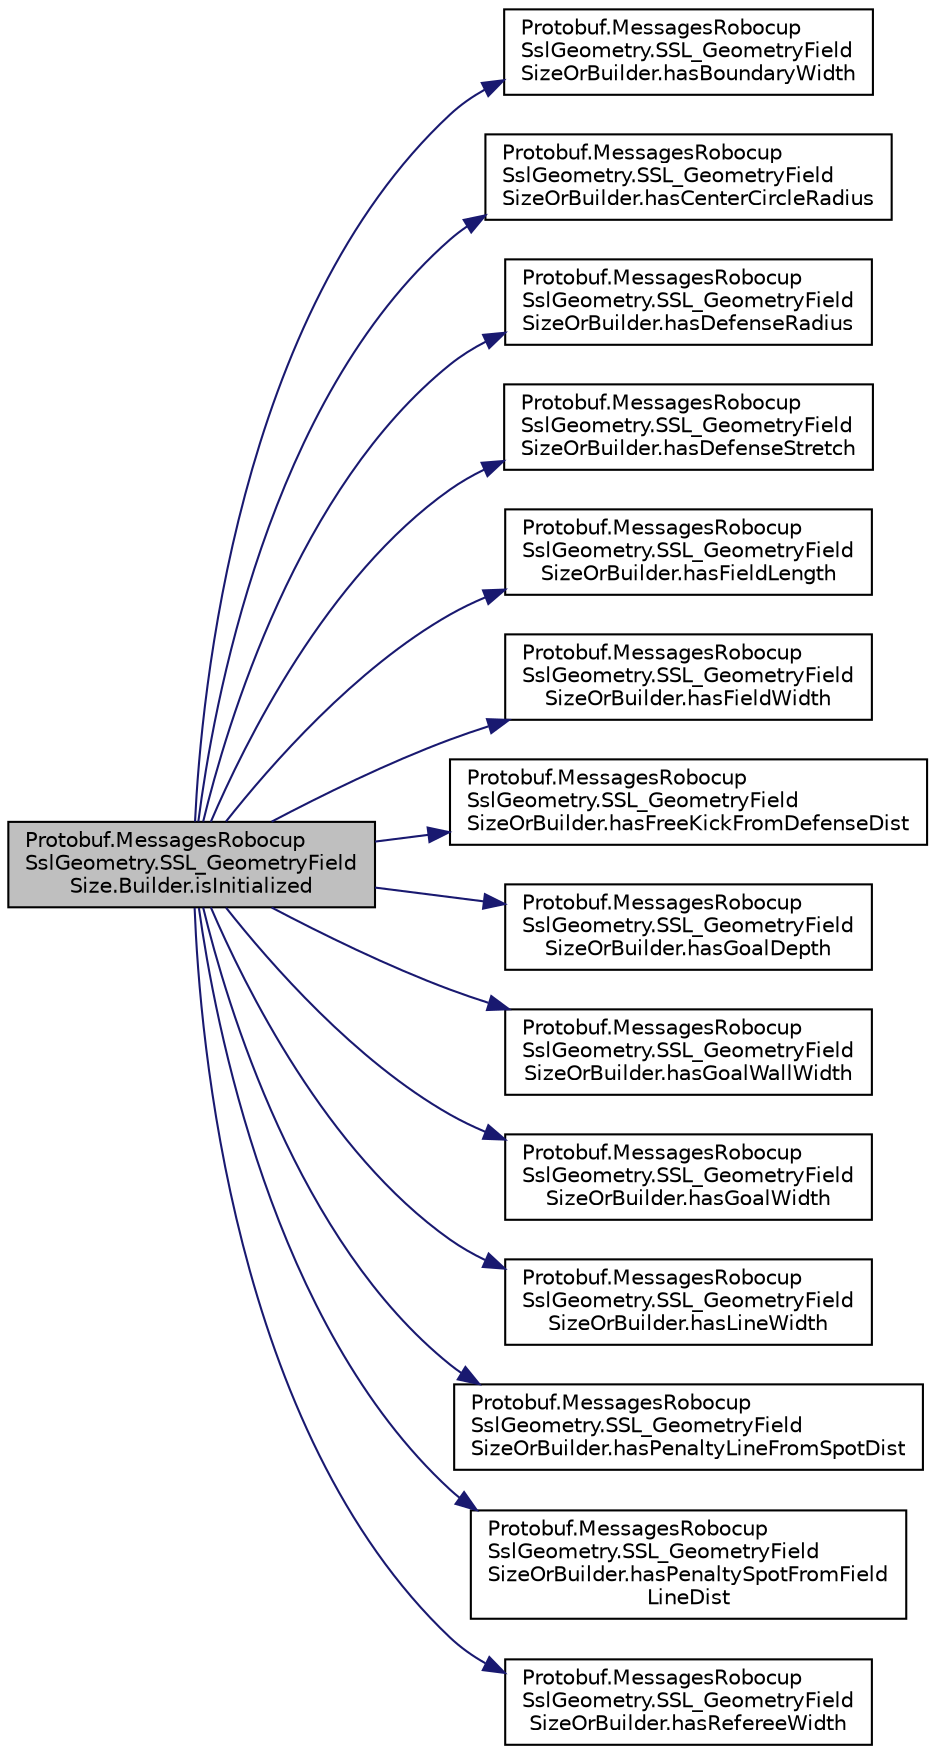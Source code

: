 digraph "Protobuf.MessagesRobocupSslGeometry.SSL_GeometryFieldSize.Builder.isInitialized"
{
 // INTERACTIVE_SVG=YES
  edge [fontname="Helvetica",fontsize="10",labelfontname="Helvetica",labelfontsize="10"];
  node [fontname="Helvetica",fontsize="10",shape=record];
  rankdir="LR";
  Node1 [label="Protobuf.MessagesRobocup\lSslGeometry.SSL_GeometryField\lSize.Builder.isInitialized",height=0.2,width=0.4,color="black", fillcolor="grey75", style="filled", fontcolor="black"];
  Node1 -> Node2 [color="midnightblue",fontsize="10",style="solid",fontname="Helvetica"];
  Node2 [label="Protobuf.MessagesRobocup\lSslGeometry.SSL_GeometryField\lSizeOrBuilder.hasBoundaryWidth",height=0.2,width=0.4,color="black", fillcolor="white", style="filled",URL="$db/d25/interface_protobuf_1_1_messages_robocup_ssl_geometry_1_1_s_s_l___geometry_field_size_or_builder.html#a632bcdf84f1c70af3aa543551e30070e"];
  Node1 -> Node3 [color="midnightblue",fontsize="10",style="solid",fontname="Helvetica"];
  Node3 [label="Protobuf.MessagesRobocup\lSslGeometry.SSL_GeometryField\lSizeOrBuilder.hasCenterCircleRadius",height=0.2,width=0.4,color="black", fillcolor="white", style="filled",URL="$db/d25/interface_protobuf_1_1_messages_robocup_ssl_geometry_1_1_s_s_l___geometry_field_size_or_builder.html#a5b916c4fbae274265c41300de8fa82cb"];
  Node1 -> Node4 [color="midnightblue",fontsize="10",style="solid",fontname="Helvetica"];
  Node4 [label="Protobuf.MessagesRobocup\lSslGeometry.SSL_GeometryField\lSizeOrBuilder.hasDefenseRadius",height=0.2,width=0.4,color="black", fillcolor="white", style="filled",URL="$db/d25/interface_protobuf_1_1_messages_robocup_ssl_geometry_1_1_s_s_l___geometry_field_size_or_builder.html#a6e95cfe120d73aa8be677156d4f3ac0d"];
  Node1 -> Node5 [color="midnightblue",fontsize="10",style="solid",fontname="Helvetica"];
  Node5 [label="Protobuf.MessagesRobocup\lSslGeometry.SSL_GeometryField\lSizeOrBuilder.hasDefenseStretch",height=0.2,width=0.4,color="black", fillcolor="white", style="filled",URL="$db/d25/interface_protobuf_1_1_messages_robocup_ssl_geometry_1_1_s_s_l___geometry_field_size_or_builder.html#aca7382c69d18d9824b064443c5335daf"];
  Node1 -> Node6 [color="midnightblue",fontsize="10",style="solid",fontname="Helvetica"];
  Node6 [label="Protobuf.MessagesRobocup\lSslGeometry.SSL_GeometryField\lSizeOrBuilder.hasFieldLength",height=0.2,width=0.4,color="black", fillcolor="white", style="filled",URL="$db/d25/interface_protobuf_1_1_messages_robocup_ssl_geometry_1_1_s_s_l___geometry_field_size_or_builder.html#a6efa6c942c6dfe7d6b75ec24e628ae47"];
  Node1 -> Node7 [color="midnightblue",fontsize="10",style="solid",fontname="Helvetica"];
  Node7 [label="Protobuf.MessagesRobocup\lSslGeometry.SSL_GeometryField\lSizeOrBuilder.hasFieldWidth",height=0.2,width=0.4,color="black", fillcolor="white", style="filled",URL="$db/d25/interface_protobuf_1_1_messages_robocup_ssl_geometry_1_1_s_s_l___geometry_field_size_or_builder.html#abdc6bbb2036812ca0fb38b3a31150de1"];
  Node1 -> Node8 [color="midnightblue",fontsize="10",style="solid",fontname="Helvetica"];
  Node8 [label="Protobuf.MessagesRobocup\lSslGeometry.SSL_GeometryField\lSizeOrBuilder.hasFreeKickFromDefenseDist",height=0.2,width=0.4,color="black", fillcolor="white", style="filled",URL="$db/d25/interface_protobuf_1_1_messages_robocup_ssl_geometry_1_1_s_s_l___geometry_field_size_or_builder.html#a31f7c5197700e2b8a8ac386dd1361a70"];
  Node1 -> Node9 [color="midnightblue",fontsize="10",style="solid",fontname="Helvetica"];
  Node9 [label="Protobuf.MessagesRobocup\lSslGeometry.SSL_GeometryField\lSizeOrBuilder.hasGoalDepth",height=0.2,width=0.4,color="black", fillcolor="white", style="filled",URL="$db/d25/interface_protobuf_1_1_messages_robocup_ssl_geometry_1_1_s_s_l___geometry_field_size_or_builder.html#a4cf76f84e71fa4fb0e807e4492dc4469"];
  Node1 -> Node10 [color="midnightblue",fontsize="10",style="solid",fontname="Helvetica"];
  Node10 [label="Protobuf.MessagesRobocup\lSslGeometry.SSL_GeometryField\lSizeOrBuilder.hasGoalWallWidth",height=0.2,width=0.4,color="black", fillcolor="white", style="filled",URL="$db/d25/interface_protobuf_1_1_messages_robocup_ssl_geometry_1_1_s_s_l___geometry_field_size_or_builder.html#aac477d689e4048151836c857c7f16b63"];
  Node1 -> Node11 [color="midnightblue",fontsize="10",style="solid",fontname="Helvetica"];
  Node11 [label="Protobuf.MessagesRobocup\lSslGeometry.SSL_GeometryField\lSizeOrBuilder.hasGoalWidth",height=0.2,width=0.4,color="black", fillcolor="white", style="filled",URL="$db/d25/interface_protobuf_1_1_messages_robocup_ssl_geometry_1_1_s_s_l___geometry_field_size_or_builder.html#ac265d9c5081e7dd733fe925c9485fe41"];
  Node1 -> Node12 [color="midnightblue",fontsize="10",style="solid",fontname="Helvetica"];
  Node12 [label="Protobuf.MessagesRobocup\lSslGeometry.SSL_GeometryField\lSizeOrBuilder.hasLineWidth",height=0.2,width=0.4,color="black", fillcolor="white", style="filled",URL="$db/d25/interface_protobuf_1_1_messages_robocup_ssl_geometry_1_1_s_s_l___geometry_field_size_or_builder.html#a6b188531210204e326321a6f5bbb4a6b"];
  Node1 -> Node13 [color="midnightblue",fontsize="10",style="solid",fontname="Helvetica"];
  Node13 [label="Protobuf.MessagesRobocup\lSslGeometry.SSL_GeometryField\lSizeOrBuilder.hasPenaltyLineFromSpotDist",height=0.2,width=0.4,color="black", fillcolor="white", style="filled",URL="$db/d25/interface_protobuf_1_1_messages_robocup_ssl_geometry_1_1_s_s_l___geometry_field_size_or_builder.html#ab6bfbf53a8f869a91243fb610c7305d0"];
  Node1 -> Node14 [color="midnightblue",fontsize="10",style="solid",fontname="Helvetica"];
  Node14 [label="Protobuf.MessagesRobocup\lSslGeometry.SSL_GeometryField\lSizeOrBuilder.hasPenaltySpotFromField\lLineDist",height=0.2,width=0.4,color="black", fillcolor="white", style="filled",URL="$db/d25/interface_protobuf_1_1_messages_robocup_ssl_geometry_1_1_s_s_l___geometry_field_size_or_builder.html#aa808af8b71f2ca6d421cb00a58f56cd8"];
  Node1 -> Node15 [color="midnightblue",fontsize="10",style="solid",fontname="Helvetica"];
  Node15 [label="Protobuf.MessagesRobocup\lSslGeometry.SSL_GeometryField\lSizeOrBuilder.hasRefereeWidth",height=0.2,width=0.4,color="black", fillcolor="white", style="filled",URL="$db/d25/interface_protobuf_1_1_messages_robocup_ssl_geometry_1_1_s_s_l___geometry_field_size_or_builder.html#a6957d39b3849790e5c0e36f6885cbc22"];
}
